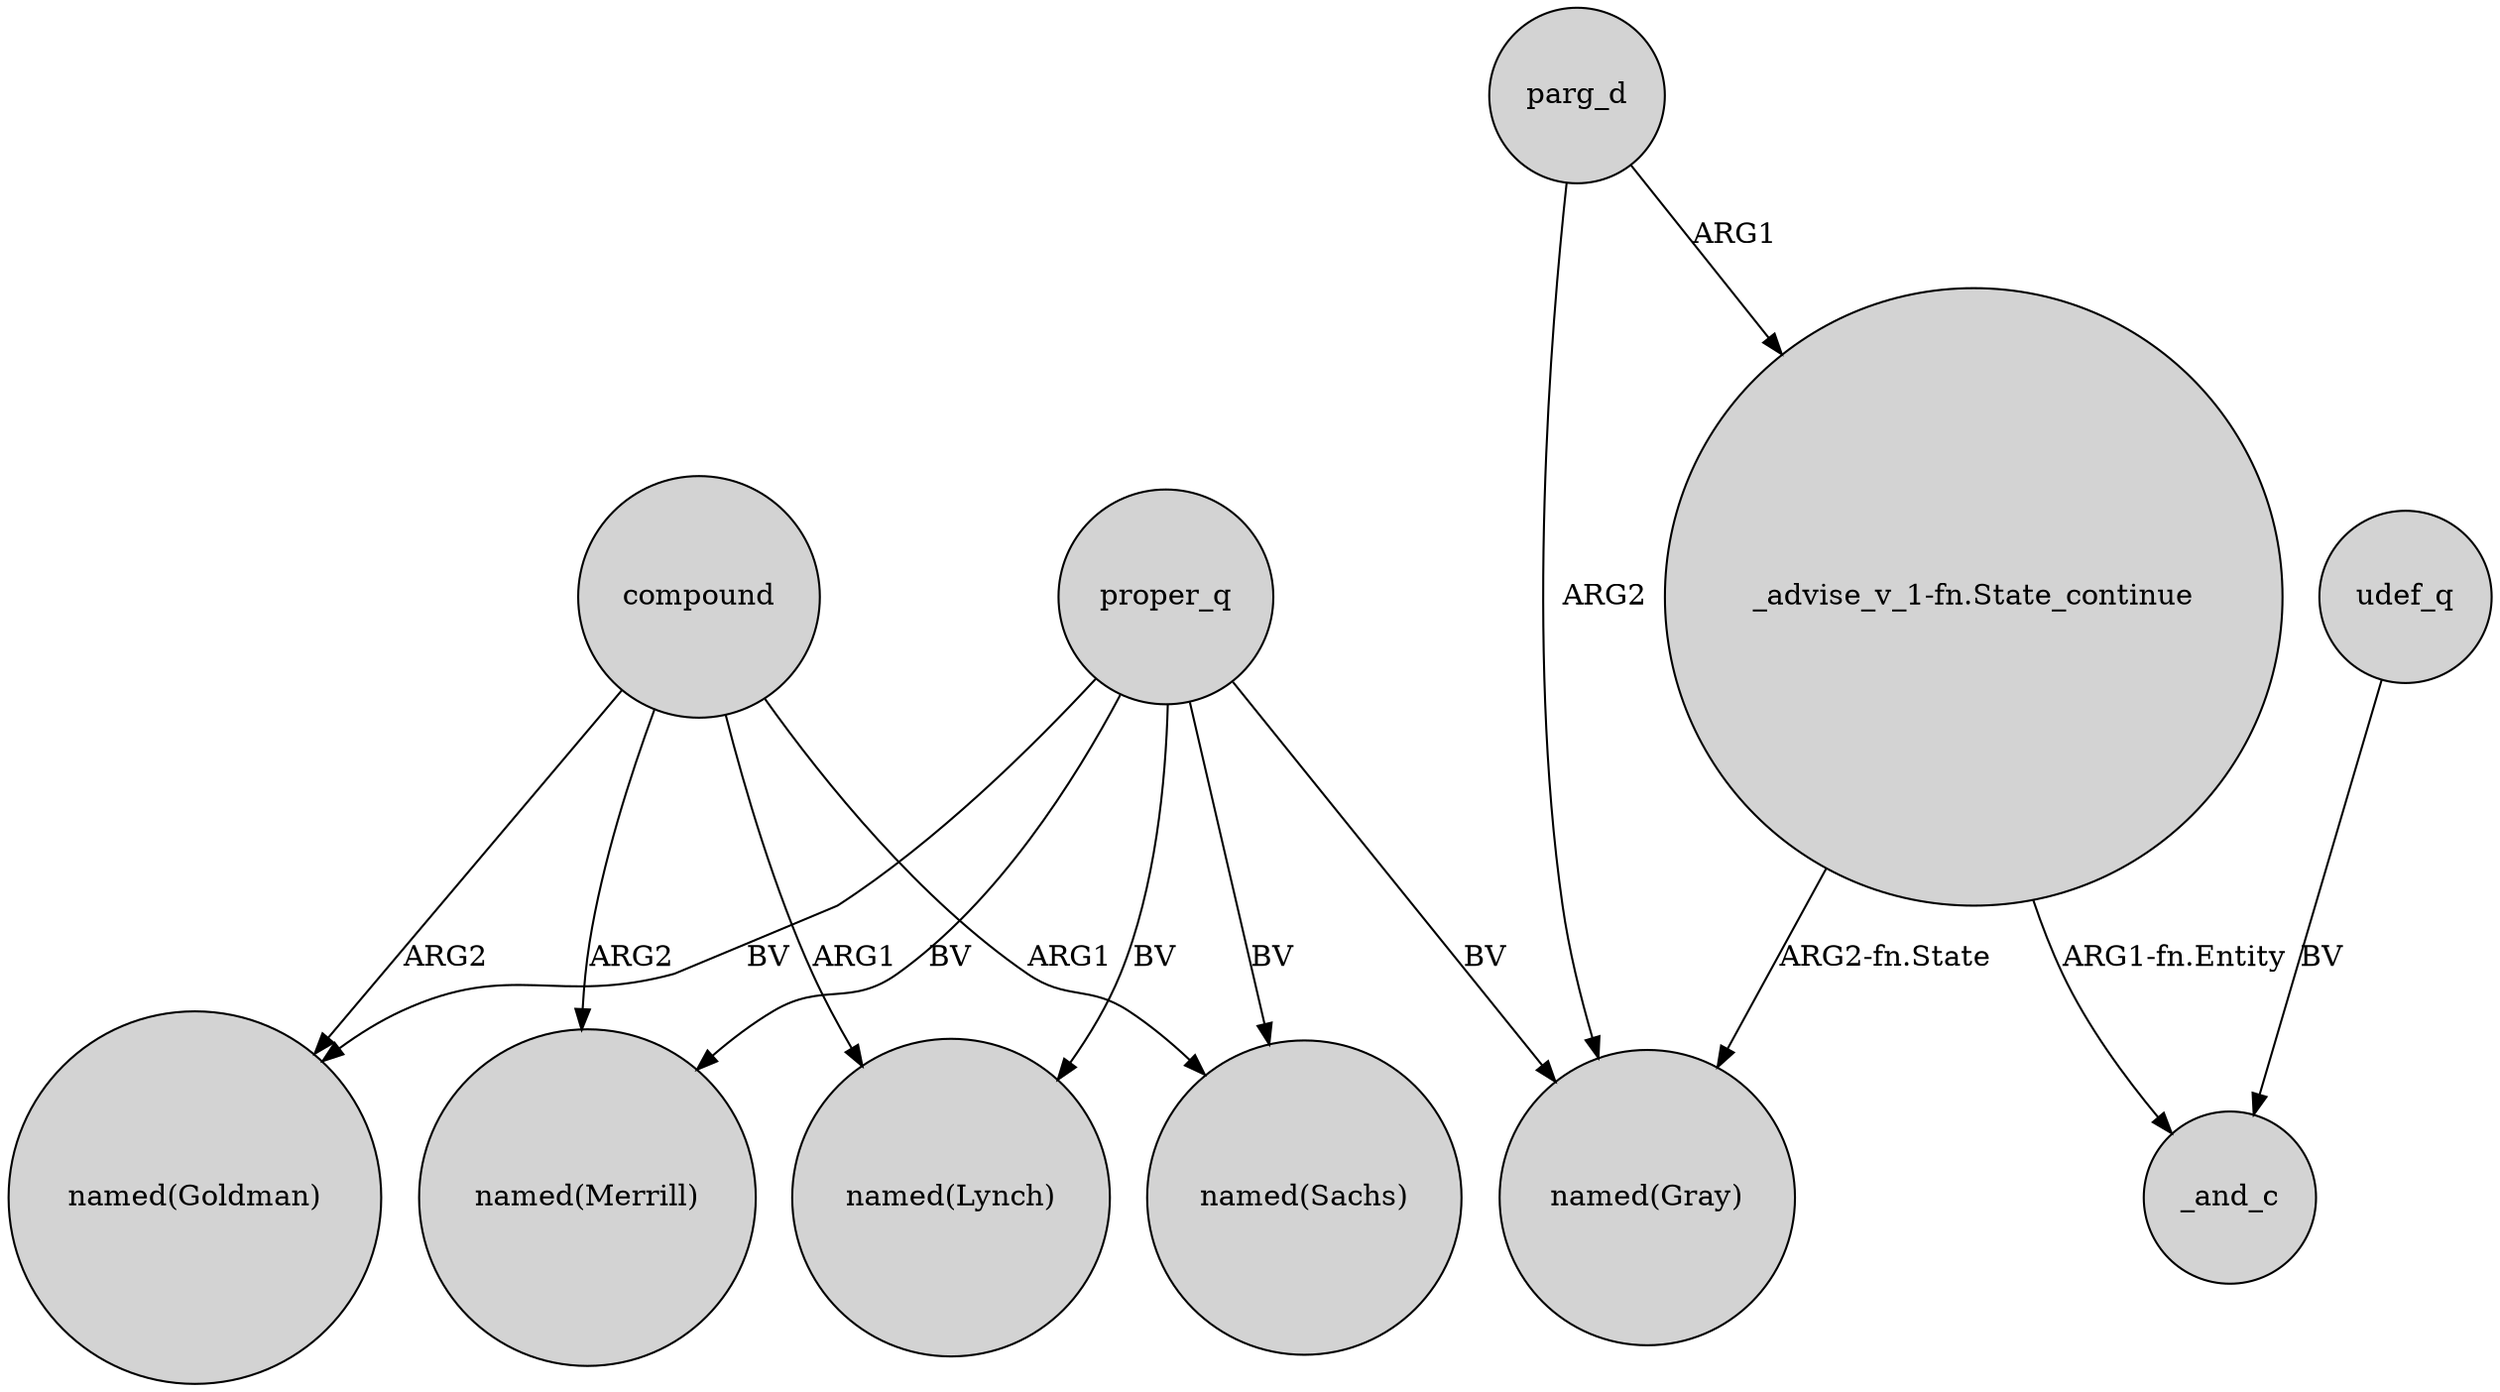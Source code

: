 digraph {
	node [shape=circle style=filled]
	compound -> "named(Goldman)" [label=ARG2]
	parg_d -> "named(Gray)" [label=ARG2]
	parg_d -> "_advise_v_1-fn.State_continue" [label=ARG1]
	proper_q -> "named(Goldman)" [label=BV]
	udef_q -> _and_c [label=BV]
	proper_q -> "named(Sachs)" [label=BV]
	"_advise_v_1-fn.State_continue" -> _and_c [label="ARG1-fn.Entity"]
	compound -> "named(Sachs)" [label=ARG1]
	proper_q -> "named(Merrill)" [label=BV]
	proper_q -> "named(Lynch)" [label=BV]
	"_advise_v_1-fn.State_continue" -> "named(Gray)" [label="ARG2-fn.State"]
	proper_q -> "named(Gray)" [label=BV]
	compound -> "named(Merrill)" [label=ARG2]
	compound -> "named(Lynch)" [label=ARG1]
}
